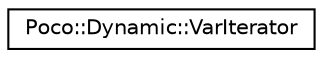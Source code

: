 digraph "Graphical Class Hierarchy"
{
 // LATEX_PDF_SIZE
  edge [fontname="Helvetica",fontsize="10",labelfontname="Helvetica",labelfontsize="10"];
  node [fontname="Helvetica",fontsize="10",shape=record];
  rankdir="LR";
  Node0 [label="Poco::Dynamic::VarIterator",height=0.2,width=0.4,color="black", fillcolor="white", style="filled",URL="$classPoco_1_1Dynamic_1_1VarIterator.html",tooltip="VarIterator class."];
}
